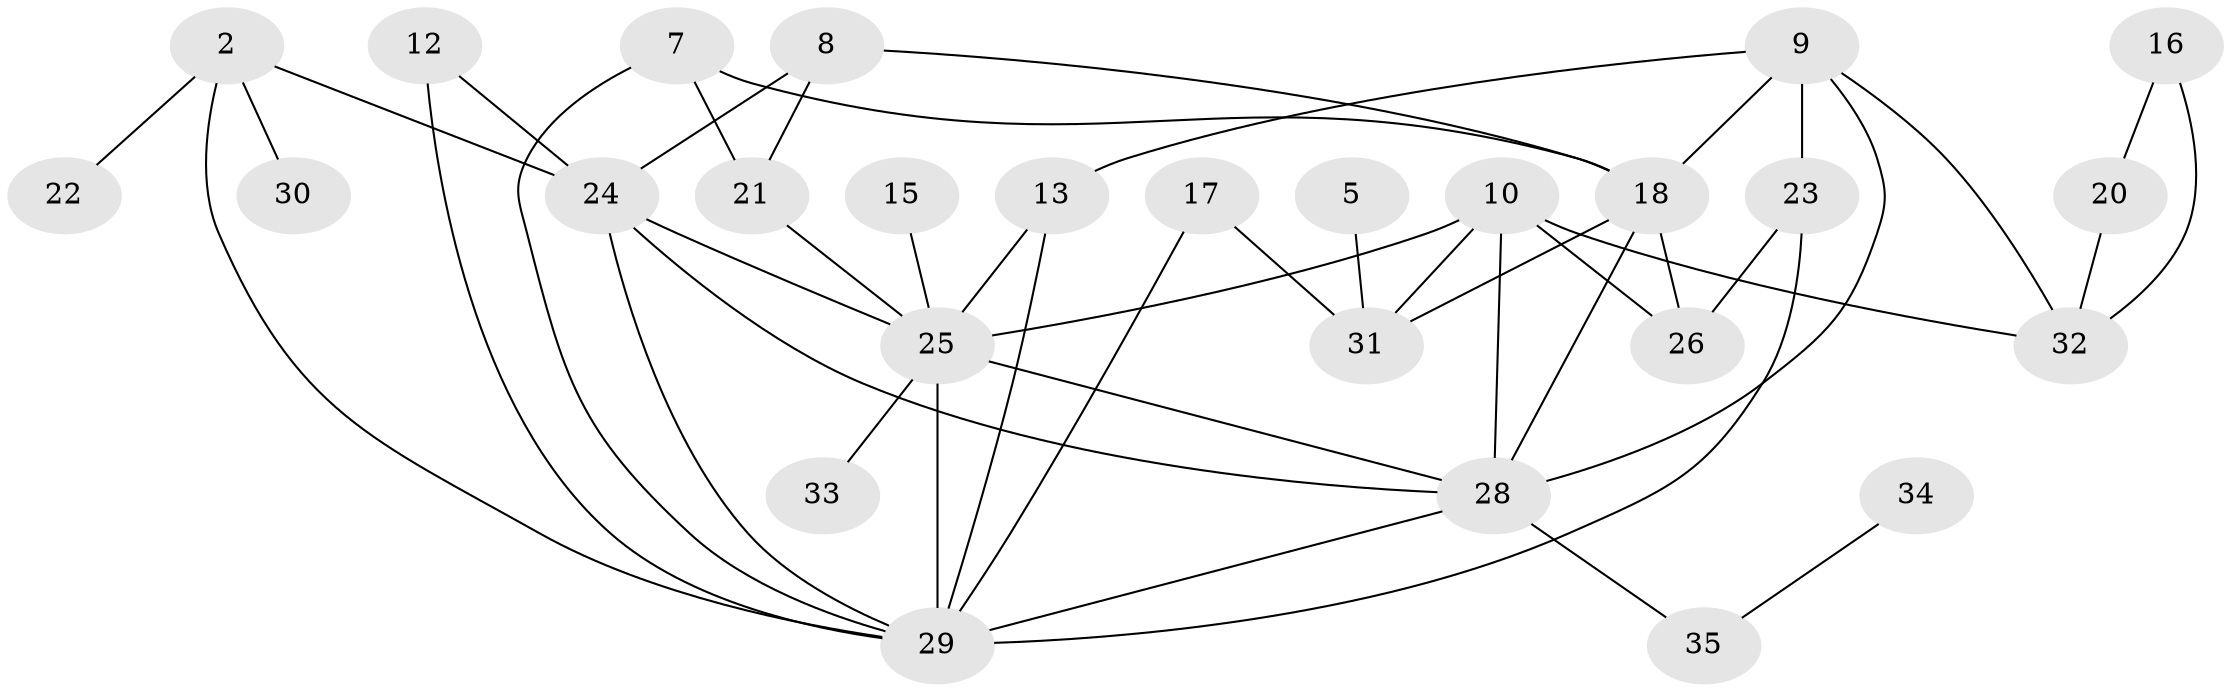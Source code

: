 // original degree distribution, {4: 0.1527777777777778, 3: 0.18055555555555555, 5: 0.08333333333333333, 2: 0.2777777777777778, 0: 0.1111111111111111, 1: 0.18055555555555555, 8: 0.013888888888888888}
// Generated by graph-tools (version 1.1) at 2025/25/03/09/25 03:25:17]
// undirected, 27 vertices, 46 edges
graph export_dot {
graph [start="1"]
  node [color=gray90,style=filled];
  2;
  5;
  7;
  8;
  9;
  10;
  12;
  13;
  15;
  16;
  17;
  18;
  20;
  21;
  22;
  23;
  24;
  25;
  26;
  28;
  29;
  30;
  31;
  32;
  33;
  34;
  35;
  2 -- 22 [weight=1.0];
  2 -- 24 [weight=1.0];
  2 -- 29 [weight=1.0];
  2 -- 30 [weight=1.0];
  5 -- 31 [weight=1.0];
  7 -- 18 [weight=1.0];
  7 -- 21 [weight=1.0];
  7 -- 29 [weight=1.0];
  8 -- 18 [weight=1.0];
  8 -- 21 [weight=1.0];
  8 -- 24 [weight=1.0];
  9 -- 13 [weight=1.0];
  9 -- 18 [weight=1.0];
  9 -- 23 [weight=1.0];
  9 -- 28 [weight=1.0];
  9 -- 32 [weight=1.0];
  10 -- 25 [weight=1.0];
  10 -- 26 [weight=1.0];
  10 -- 28 [weight=2.0];
  10 -- 31 [weight=1.0];
  10 -- 32 [weight=1.0];
  12 -- 24 [weight=1.0];
  12 -- 29 [weight=1.0];
  13 -- 25 [weight=1.0];
  13 -- 29 [weight=1.0];
  15 -- 25 [weight=1.0];
  16 -- 20 [weight=1.0];
  16 -- 32 [weight=1.0];
  17 -- 29 [weight=2.0];
  17 -- 31 [weight=1.0];
  18 -- 26 [weight=1.0];
  18 -- 28 [weight=2.0];
  18 -- 31 [weight=1.0];
  20 -- 32 [weight=1.0];
  21 -- 25 [weight=1.0];
  23 -- 26 [weight=1.0];
  23 -- 29 [weight=1.0];
  24 -- 25 [weight=1.0];
  24 -- 28 [weight=1.0];
  24 -- 29 [weight=1.0];
  25 -- 28 [weight=1.0];
  25 -- 29 [weight=3.0];
  25 -- 33 [weight=1.0];
  28 -- 29 [weight=1.0];
  28 -- 35 [weight=1.0];
  34 -- 35 [weight=1.0];
}
